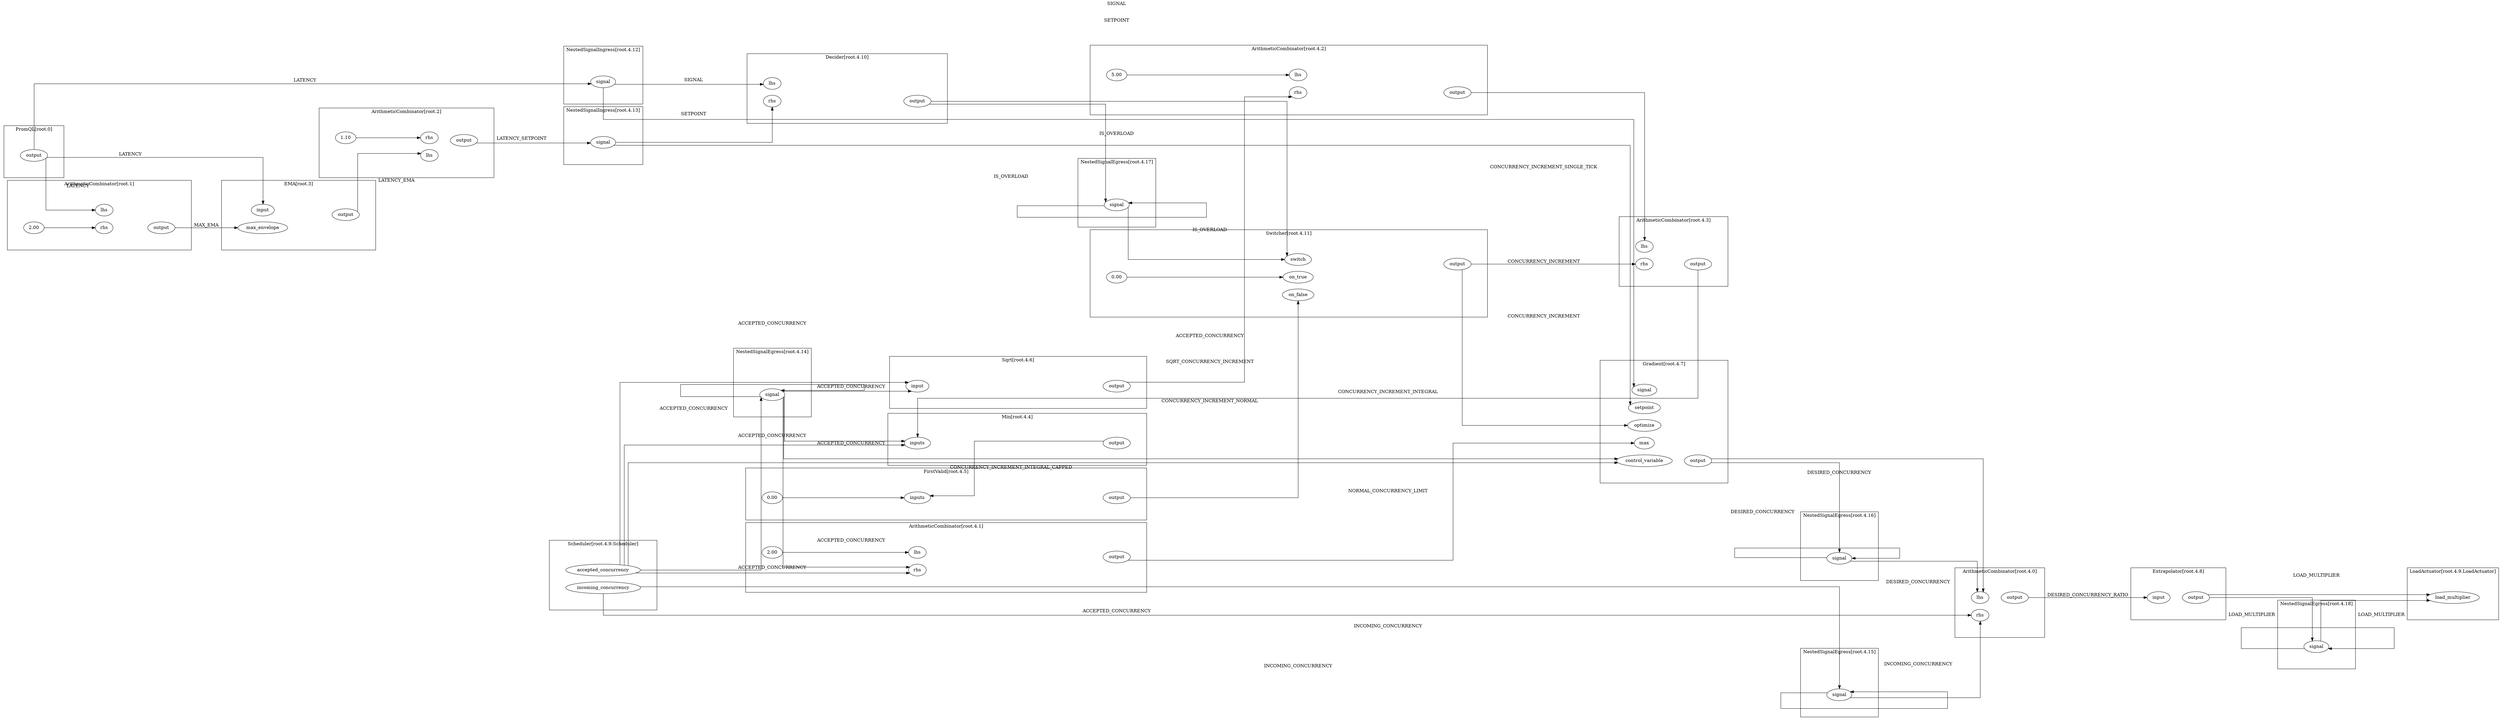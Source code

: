 digraph  {
	subgraph cluster_s3 {
		label="ArithmeticCombinator[root.1]";margin="50.0";
		n6[label="2.00"];
		n4[label="lhs"];
		n7[label="output"];
		n5[label="rhs"];
		n6->n5;
		n5->n7[style="invis"];
		{rank=same; n4;n5;};
		{rank=same; n7;};
		
	}
	subgraph cluster_s8 {
		label="ArithmeticCombinator[root.2]";margin="50.0";
		n11[label="1.10"];
		n9[label="lhs"];
		n12[label="output"];
		n10[label="rhs"];
		n11->n10;
		n10->n12[style="invis"];
		{rank=same; n9;n10;};
		{rank=same; n12;};
		
	}
	subgraph cluster_s17 {
		label="ArithmeticCombinator[root.4.0]";margin="50.0";
		n19[label="lhs"];
		n20[label="output"];
		n18[label="rhs"];
		n19->n20[style="invis"];
		{rank=same; n18;n19;};
		{rank=same; n20;};
		
	}
	subgraph cluster_s21 {
		label="ArithmeticCombinator[root.4.1]";margin="50.0";
		n23[label="2.00"];
		n22[label="lhs"];
		n25[label="output"];
		n24[label="rhs"];
		n23->n22;
		n24->n25[style="invis"];
		{rank=same; n22;n24;};
		{rank=same; n25;};
		
	}
	subgraph cluster_s26 {
		label="ArithmeticCombinator[root.4.2]";margin="50.0";
		n28[label="5.00"];
		n27[label="lhs"];
		n30[label="output"];
		n29[label="rhs"];
		n28->n27;
		n29->n30[style="invis"];
		{rank=same; n27;n29;};
		{rank=same; n30;};
		
	}
	subgraph cluster_s31 {
		label="ArithmeticCombinator[root.4.3]";margin="50.0";
		n32[label="lhs"];
		n34[label="output"];
		n33[label="rhs"];
		n33->n34[style="invis"];
		{rank=same; n32;n33;};
		{rank=same; n34;};
		
	}
	subgraph cluster_s60 {
		label="Decider[root.4.10]";margin="50.0";
		n61[label="lhs"];
		n63[label="output"];
		n62[label="rhs"];
		n62->n63[style="invis"];
		{rank=same; n63;};
		{rank=same; n61;n62;};
		
	}
	subgraph cluster_s13 {
		label="EMA[root.3]";margin="50.0";
		n14[label="input"];
		n15[label="max_envelope"];
		n16[label="output"];
		n15->n16[style="invis"];
		{rank=same; n14;n15;};
		{rank=same; n16;};
		
	}
	subgraph cluster_s52 {
		label="Extrapolator[root.4.8]";margin="50.0";
		n53[label="input"];
		n54[label="output"];
		n53->n54[style="invis"];
		{rank=same; n53;};
		{rank=same; n54;};
		
	}
	subgraph cluster_s38 {
		label="FirstValid[root.4.5]";margin="50.0";
		n40[label="0.00"];
		n39[label="inputs"];
		n41[label="output"];
		n40->n39;
		n39->n41[style="invis"];
		{rank=same; n39;n39;};
		{rank=same; n41;};
		
	}
	subgraph cluster_s45 {
		label="Gradient[root.4.7]";margin="50.0";
		n50[label="control_variable"];
		n49[label="max"];
		n48[label="optimize"];
		n51[label="output"];
		n47[label="setpoint"];
		n46[label="signal"];
		n50->n51[style="invis"];
		{rank=same; n46;n47;n48;n49;n50;};
		{rank=same; n51;};
		
	}
	subgraph cluster_s58 {
		label="LoadActuator[root.4.9.LoadActuator]";margin="50.0";
		n59[label="load_multiplier"];
		{rank=same; n59;};
		
	}
	subgraph cluster_s35 {
		label="Min[root.4.4]";margin="50.0";
		n36[label="inputs"];
		n37[label="output"];
		n36->n37[style="invis"];
		{rank=same; n36;n36;};
		{rank=same; n37;};
		
	}
	subgraph cluster_s74 {
		label="NestedSignalEgress[root.4.14]";margin="50.0";
		n75[label="signal"];
		n75->n75[style="invis"];
		{rank=same; n75;};
		{rank=same; n75;};
		
	}
	subgraph cluster_s76 {
		label="NestedSignalEgress[root.4.15]";margin="50.0";
		n77[label="signal"];
		n77->n77[style="invis"];
		{rank=same; n77;};
		{rank=same; n77;};
		
	}
	subgraph cluster_s78 {
		label="NestedSignalEgress[root.4.16]";margin="50.0";
		n79[label="signal"];
		n79->n79[style="invis"];
		{rank=same; n79;};
		{rank=same; n79;};
		
	}
	subgraph cluster_s80 {
		label="NestedSignalEgress[root.4.17]";margin="50.0";
		n81[label="signal"];
		n81->n81[style="invis"];
		{rank=same; n81;};
		{rank=same; n81;};
		
	}
	subgraph cluster_s82 {
		label="NestedSignalEgress[root.4.18]";margin="50.0";
		n83[label="signal"];
		n83->n83[style="invis"];
		{rank=same; n83;};
		{rank=same; n83;};
		
	}
	subgraph cluster_s70 {
		label="NestedSignalIngress[root.4.12]";margin="50.0";
		n71[label="signal"];
		n71->n71[style="invis"];
		{rank=same; n71;};
		{rank=same; n71;};
		
	}
	subgraph cluster_s72 {
		label="NestedSignalIngress[root.4.13]";margin="50.0";
		n73[label="signal"];
		n73->n73[style="invis"];
		{rank=same; n73;};
		{rank=same; n73;};
		
	}
	subgraph cluster_s1 {
		label="PromQL[root.0]";margin="50.0";
		n2[label="output"];
		{rank=same; n2;};
		
	}
	subgraph cluster_s55 {
		label="Scheduler[root.4.9.Scheduler]";margin="50.0";
		n56[label="accepted_concurrency"];
		n57[label="incoming_concurrency"];
		{rank=same; n56;n57;};
		
	}
	subgraph cluster_s42 {
		label="Sqrt[root.4.6]";margin="50.0";
		n43[label="input"];
		n44[label="output"];
		n43->n44[style="invis"];
		{rank=same; n43;};
		{rank=same; n44;};
		
	}
	subgraph cluster_s64 {
		label="Switcher[root.4.11]";margin="50.0";
		n66[label="0.00"];
		n67[label="on_false"];
		n65[label="on_true"];
		n69[label="output"];
		n68[label="switch"];
		n66->n65;
		n68->n69[style="invis"];
		{rank=same; n69;};
		{rank=same; n65;n67;n68;};
		
	}
	rankdir="LR";splines="ortho";
	n56->n24[label="ACCEPTED_CONCURRENCY"];
	n56->n36[label="ACCEPTED_CONCURRENCY"];
	n56->n43[label="ACCEPTED_CONCURRENCY"];
	n56->n50[label="ACCEPTED_CONCURRENCY"];
	n56->n75[label="ACCEPTED_CONCURRENCY"];
	n57->n18[label="INCOMING_CONCURRENCY"];
	n57->n77[label="INCOMING_CONCURRENCY"];
	n51->n19[label="DESIRED_CONCURRENCY"];
	n51->n79[label="DESIRED_CONCURRENCY"];
	n2->n4[label="LATENCY"];
	n2->n14[label="LATENCY"];
	n2->n71[label="LATENCY"];
	n20->n53[label="DESIRED_CONCURRENCY_RATIO"];
	n37->n39[label="CONCURRENCY_INCREMENT_INTEGRAL_CAPPED"];
	n44->n29[label="SQRT_CONCURRENCY_INCREMENT"];
	n12->n73[label="LATENCY_SETPOINT"];
	n63->n68[label="IS_OVERLOAD"];
	n63->n81[label="IS_OVERLOAD"];
	n54->n59[label="LOAD_MULTIPLIER"];
	n54->n83[label="LOAD_MULTIPLIER"];
	n25->n49[label="NORMAL_CONCURRENCY_LIMIT"];
	n30->n32[label="CONCURRENCY_INCREMENT_SINGLE_TICK"];
	n34->n36[label="CONCURRENCY_INCREMENT_INTEGRAL"];
	n41->n67[label="CONCURRENCY_INCREMENT_NORMAL"];
	n7->n15[label="MAX_EMA"];
	n16->n9[label="LATENCY_EMA"];
	n69->n33[label="CONCURRENCY_INCREMENT"];
	n69->n48[label="CONCURRENCY_INCREMENT"];
	n79->n19[label="DESIRED_CONCURRENCY"];
	n79->n79[label="DESIRED_CONCURRENCY"];
	n73->n47[label="SETPOINT"];
	n73->n62[label="SETPOINT"];
	n75->n24[label="ACCEPTED_CONCURRENCY"];
	n75->n36[label="ACCEPTED_CONCURRENCY"];
	n75->n43[label="ACCEPTED_CONCURRENCY"];
	n75->n50[label="ACCEPTED_CONCURRENCY"];
	n75->n75[label="ACCEPTED_CONCURRENCY"];
	n77->n18[label="INCOMING_CONCURRENCY"];
	n77->n77[label="INCOMING_CONCURRENCY"];
	n81->n68[label="IS_OVERLOAD"];
	n81->n81[label="IS_OVERLOAD"];
	n83->n59[label="LOAD_MULTIPLIER"];
	n83->n83[label="LOAD_MULTIPLIER"];
	n71->n46[label="SIGNAL"];
	n71->n61[label="SIGNAL"];
	
}
